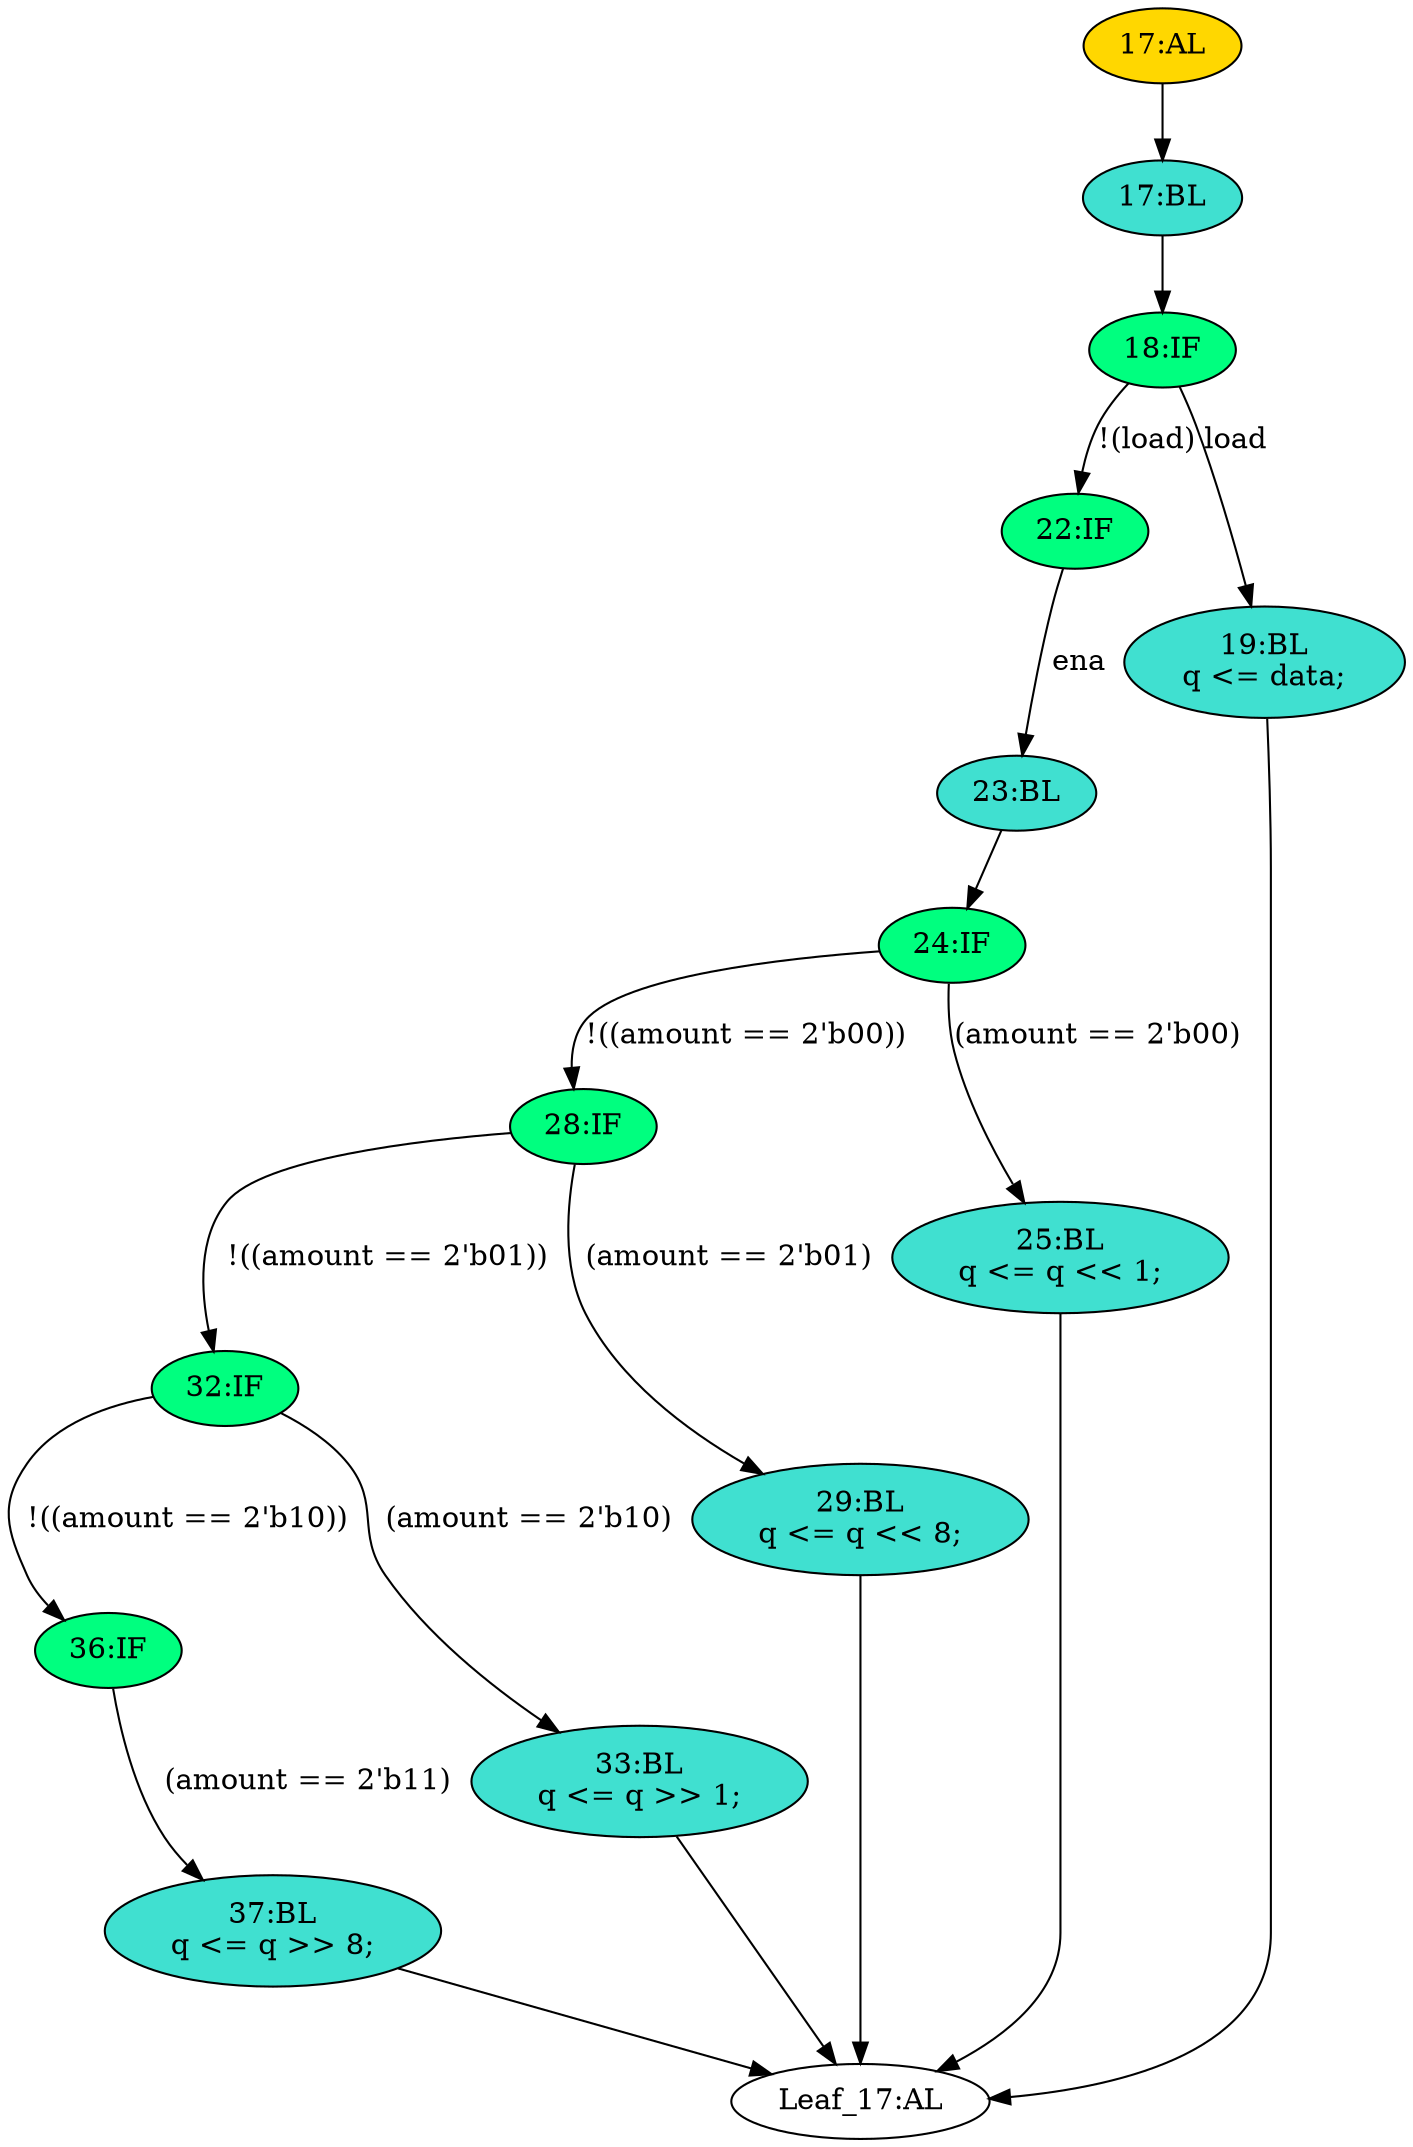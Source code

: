 strict digraph "" {
	node [label="\N"];
	"17:AL"	[ast="<pyverilog.vparser.ast.Always object at 0x7fa145263ad0>",
		clk_sens=True,
		fillcolor=gold,
		label="17:AL",
		sens="['clk']",
		statements="[]",
		style=filled,
		typ=Always,
		use_var="['load', 'ena', 'amount', 'data', 'q']"];
	"17:BL"	[ast="<pyverilog.vparser.ast.Block object at 0x7fa145263c90>",
		fillcolor=turquoise,
		label="17:BL",
		statements="[]",
		style=filled,
		typ=Block];
	"17:AL" -> "17:BL"	[cond="[]",
		lineno=None];
	"22:IF"	[ast="<pyverilog.vparser.ast.IfStatement object at 0x7fa145263d50>",
		fillcolor=springgreen,
		label="22:IF",
		statements="[]",
		style=filled,
		typ=IfStatement];
	"23:BL"	[ast="<pyverilog.vparser.ast.Block object at 0x7fa145263dd0>",
		fillcolor=turquoise,
		label="23:BL",
		statements="[]",
		style=filled,
		typ=Block];
	"22:IF" -> "23:BL"	[cond="['ena']",
		label=ena,
		lineno=22];
	"19:BL"	[ast="<pyverilog.vparser.ast.Block object at 0x7fa144b0bbd0>",
		fillcolor=turquoise,
		label="19:BL
q <= data;",
		statements="[<pyverilog.vparser.ast.NonblockingSubstitution object at 0x7fa144b0bc10>]",
		style=filled,
		typ=Block];
	"Leaf_17:AL"	[def_var="['q']",
		label="Leaf_17:AL"];
	"19:BL" -> "Leaf_17:AL"	[cond="[]",
		lineno=None];
	"36:IF"	[ast="<pyverilog.vparser.ast.IfStatement object at 0x7fa145263ed0>",
		fillcolor=springgreen,
		label="36:IF",
		statements="[]",
		style=filled,
		typ=IfStatement];
	"37:BL"	[ast="<pyverilog.vparser.ast.Block object at 0x7fa145263f10>",
		fillcolor=turquoise,
		label="37:BL
q <= q >> 8;",
		statements="[<pyverilog.vparser.ast.NonblockingSubstitution object at 0x7fa145263f50>]",
		style=filled,
		typ=Block];
	"36:IF" -> "37:BL"	[cond="['amount']",
		label="(amount == 2'b11)",
		lineno=36];
	"28:IF"	[ast="<pyverilog.vparser.ast.IfStatement object at 0x7fa145263e50>",
		fillcolor=springgreen,
		label="28:IF",
		statements="[]",
		style=filled,
		typ=IfStatement];
	"32:IF"	[ast="<pyverilog.vparser.ast.IfStatement object at 0x7fa145263e90>",
		fillcolor=springgreen,
		label="32:IF",
		statements="[]",
		style=filled,
		typ=IfStatement];
	"28:IF" -> "32:IF"	[cond="['amount']",
		label="!((amount == 2'b01))",
		lineno=28];
	"29:BL"	[ast="<pyverilog.vparser.ast.Block object at 0x7fa144b0b550>",
		fillcolor=turquoise,
		label="29:BL
q <= q << 8;",
		statements="[<pyverilog.vparser.ast.NonblockingSubstitution object at 0x7fa144b0b590>]",
		style=filled,
		typ=Block];
	"28:IF" -> "29:BL"	[cond="['amount']",
		label="(amount == 2'b01)",
		lineno=28];
	"18:IF"	[ast="<pyverilog.vparser.ast.IfStatement object at 0x7fa145263cd0>",
		fillcolor=springgreen,
		label="18:IF",
		statements="[]",
		style=filled,
		typ=IfStatement];
	"17:BL" -> "18:IF"	[cond="[]",
		lineno=None];
	"18:IF" -> "22:IF"	[cond="['load']",
		label="!(load)",
		lineno=18];
	"18:IF" -> "19:BL"	[cond="['load']",
		label=load,
		lineno=18];
	"33:BL"	[ast="<pyverilog.vparser.ast.Block object at 0x7fa144b0b250>",
		fillcolor=turquoise,
		label="33:BL
q <= q >> 1;",
		statements="[<pyverilog.vparser.ast.NonblockingSubstitution object at 0x7fa144b0b290>]",
		style=filled,
		typ=Block];
	"33:BL" -> "Leaf_17:AL"	[cond="[]",
		lineno=None];
	"24:IF"	[ast="<pyverilog.vparser.ast.IfStatement object at 0x7fa145263e10>",
		fillcolor=springgreen,
		label="24:IF",
		statements="[]",
		style=filled,
		typ=IfStatement];
	"24:IF" -> "28:IF"	[cond="['amount']",
		label="!((amount == 2'b00))",
		lineno=24];
	"25:BL"	[ast="<pyverilog.vparser.ast.Block object at 0x7fa144b0b850>",
		fillcolor=turquoise,
		label="25:BL
q <= q << 1;",
		statements="[<pyverilog.vparser.ast.NonblockingSubstitution object at 0x7fa144b0b890>]",
		style=filled,
		typ=Block];
	"24:IF" -> "25:BL"	[cond="['amount']",
		label="(amount == 2'b00)",
		lineno=24];
	"23:BL" -> "24:IF"	[cond="[]",
		lineno=None];
	"25:BL" -> "Leaf_17:AL"	[cond="[]",
		lineno=None];
	"32:IF" -> "36:IF"	[cond="['amount']",
		label="!((amount == 2'b10))",
		lineno=32];
	"32:IF" -> "33:BL"	[cond="['amount']",
		label="(amount == 2'b10)",
		lineno=32];
	"29:BL" -> "Leaf_17:AL"	[cond="[]",
		lineno=None];
	"37:BL" -> "Leaf_17:AL"	[cond="[]",
		lineno=None];
}

